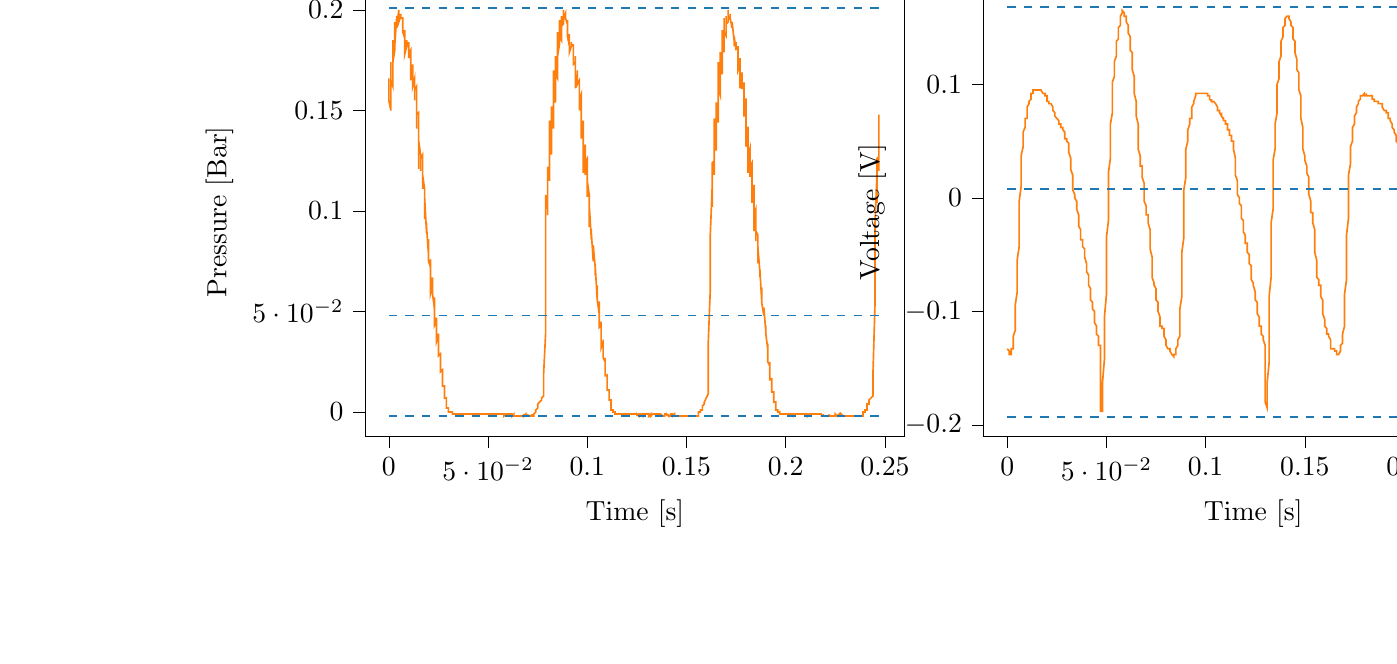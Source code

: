 % This file was created with tikzplotlib v0.10.1.
\begin{tikzpicture}

\definecolor{darkgray176}{RGB}{176,176,176}
\definecolor{darkorange25512714}{RGB}{255,127,14}
\definecolor{steelblue31119180}{RGB}{31,119,180}

\begin{groupplot}[group style={group size=2 by 1}]
\nextgroupplot[
tick align=outside,
tick pos=left,
title={Input Pressure VS Time},
x grid style={darkgray176},
xlabel={Time [s]},
xmin=-0.012, xmax=0.26,
xtick style={color=black},
y grid style={darkgray176},
ylabel={Pressure [Bar]},
ymin=-0.012, ymax=0.211,
ytick style={color=black}
]
\addplot [semithick, darkorange25512714]
table {%
0 0.166
0.0 0.155
0.001 0.15
0.001 0.163
0.001 0.174
0.001 0.165
0.002 0.162
0.002 0.185
0.002 0.179
0.002 0.174
0.003 0.18
0.003 0.194
0.003 0.185
0.003 0.183
0.004 0.197
0.004 0.195
0.004 0.191
0.004 0.192
0.005 0.2
0.005 0.196
0.005 0.194
0.006 0.197
0.006 0.198
0.006 0.196
0.006 0.196
0.007 0.196
0.007 0.196
0.007 0.196
0.007 0.189
0.008 0.186
0.008 0.19
0.008 0.19
0.008 0.178
0.009 0.182
0.009 0.185
0.009 0.183
0.009 0.182
0.01 0.183
0.01 0.184
0.01 0.176
0.01 0.178
0.011 0.18
0.011 0.176
0.011 0.165
0.012 0.17
0.012 0.173
0.012 0.162
0.012 0.162
0.013 0.166
0.013 0.165
0.013 0.155
0.013 0.16
0.014 0.162
0.014 0.146
0.014 0.141
0.014 0.148
0.015 0.149
0.015 0.121
0.015 0.131
0.015 0.135
0.016 0.128
0.016 0.12
0.016 0.126
0.017 0.128
0.017 0.111
0.017 0.114
0.017 0.118
0.018 0.111
0.018 0.096
0.018 0.104
0.018 0.107
0.019 0.089
0.019 0.089
0.019 0.094
0.019 0.092
0.02 0.078
0.02 0.083
0.02 0.086
0.02 0.075
0.021 0.072
0.021 0.076
0.021 0.076
0.021 0.059
0.022 0.063
0.022 0.067
0.022 0.059
0.023 0.051
0.023 0.055
0.023 0.057
0.023 0.043
0.024 0.045
0.024 0.047
0.024 0.043
0.024 0.035
0.025 0.038
0.025 0.039
0.025 0.029
0.025 0.028
0.026 0.029
0.026 0.028
0.026 0.02
0.026 0.02
0.027 0.021
0.027 0.016
0.027 0.013
0.028 0.013
0.028 0.013
0.028 0.008
0.028 0.007
0.029 0.007
0.029 0.005
0.029 0.003
0.029 0.002
0.03 0.002
0.03 0.001
0.03 0.0
0.03 0.0
0.031 0
0.031 0
0.031 -0.0
0.031 -0.0
0.032 -0.0
0.032 -0.001
0.032 -0.001
0.033 -0.001
0.033 -0.001
0.033 -0.001
0.033 -0.001
0.034 -0.001
0.034 -0.001
0.034 -0.001
0.034 -0.001
0.035 -0.001
0.035 -0.001
0.035 -0.001
0.035 -0.001
0.036 -0.001
0.036 -0.001
0.036 -0.001
0.036 -0.001
0.037 -0.001
0.037 -0.001
0.037 -0.001
0.037 -0.001
0.038 -0.001
0.038 -0.001
0.038 -0.001
0.039 -0.001
0.039 -0.001
0.039 -0.001
0.039 -0.001
0.04 -0.001
0.04 -0.001
0.04 -0.001
0.04 -0.001
0.041 -0.001
0.041 -0.001
0.041 -0.001
0.041 -0.001
0.042 -0.001
0.042 -0.001
0.042 -0.001
0.042 -0.001
0.043 -0.001
0.043 -0.001
0.043 -0.001
0.044 -0.001
0.044 -0.001
0.044 -0.001
0.044 -0.001
0.045 -0.001
0.045 -0.001
0.045 -0.001
0.045 -0.001
0.046 -0.001
0.046 -0.001
0.046 -0.001
0.046 -0.001
0.047 -0.001
0.047 -0.001
0.047 -0.001
0.047 -0.001
0.048 -0.001
0.048 -0.001
0.048 -0.001
0.048 -0.001
0.049 -0.001
0.049 -0.001
0.049 -0.001
0.05 -0.001
0.05 -0.001
0.05 -0.001
0.05 -0.001
0.051 -0.001
0.051 -0.001
0.051 -0.001
0.051 -0.001
0.052 -0.001
0.052 -0.001
0.052 -0.001
0.052 -0.001
0.053 -0.001
0.053 -0.001
0.053 -0.001
0.053 -0.001
0.054 -0.001
0.054 -0.001
0.054 -0.001
0.055 -0.001
0.055 -0.001
0.055 -0.001
0.055 -0.001
0.056 -0.001
0.056 -0.001
0.056 -0.001
0.056 -0.001
0.057 -0.001
0.057 -0.001
0.057 -0.001
0.057 -0.001
0.058 -0.001
0.058 -0.001
0.058 -0.001
0.058 -0.002
0.059 -0.001
0.059 -0.001
0.059 -0.001
0.06 -0.001
0.06 -0.001
0.06 -0.001
0.06 -0.001
0.061 -0.001
0.061 -0.001
0.061 -0.001
0.061 -0.001
0.062 -0.001
0.062 -0.001
0.062 -0.001
0.062 -0.002
0.063 -0.001
0.063 -0.001
0.063 -0.002
0.063 -0.002
0.064 -0.002
0.064 -0.002
0.064 -0.002
0.064 -0.002
0.065 -0.002
0.065 -0.002
0.065 -0.002
0.066 -0.002
0.066 -0.002
0.066 -0.002
0.066 -0.002
0.067 -0.002
0.067 -0.002
0.067 -0.002
0.067 -0.002
0.068 -0.002
0.068 -0.002
0.068 -0.001
0.068 -0.002
0.069 -0.001
0.069 -0.002
0.069 -0.001
0.069 -0.002
0.07 -0.002
0.07 -0.001
0.07 -0.002
0.071 -0.002
0.071 -0.002
0.071 -0.002
0.071 -0.002
0.072 -0.002
0.072 -0.001
0.072 -0.002
0.072 -0.002
0.073 -0.002
0.073 -0.001
0.073 -0.001
0.073 -0.001
0.074 0.0
0.074 0.001
0.074 0.001
0.074 0.001
0.075 0.002
0.075 0.003
0.075 0.003
0.075 0.004
0.076 0.005
0.076 0.005
0.076 0.005
0.077 0.006
0.077 0.007
0.077 0.007
0.077 0.007
0.078 0.008
0.078 0.009
0.078 0.009
0.078 0.019
0.079 0.039
0.079 0.059
0.079 0.079
0.079 0.108
0.08 0.101
0.08 0.098
0.08 0.121
0.08 0.122
0.081 0.115
0.081 0.117
0.081 0.145
0.082 0.133
0.082 0.128
0.082 0.146
0.082 0.152
0.083 0.143
0.083 0.141
0.083 0.17
0.083 0.159
0.084 0.154
0.084 0.167
0.084 0.177
0.084 0.168
0.085 0.166
0.085 0.189
0.085 0.182
0.085 0.177
0.086 0.183
0.086 0.195
0.086 0.187
0.087 0.185
0.087 0.197
0.087 0.196
0.087 0.192
0.088 0.193
0.088 0.2
0.088 0.196
0.088 0.195
0.089 0.198
0.089 0.198
0.089 0.197
0.089 0.196
0.09 0.193
0.09 0.194
0.09 0.195
0.09 0.187
0.091 0.182
0.091 0.187
0.091 0.188
0.091 0.179
0.092 0.182
0.092 0.184
0.092 0.183
0.093 0.182
0.093 0.183
0.093 0.183
0.093 0.173
0.094 0.174
0.094 0.177
0.094 0.173
0.094 0.161
0.095 0.168
0.095 0.17
0.095 0.163
0.095 0.163
0.096 0.165
0.096 0.164
0.096 0.15
0.096 0.155
0.097 0.158
0.097 0.141
0.097 0.136
0.098 0.143
0.098 0.145
0.098 0.119
0.098 0.128
0.099 0.133
0.099 0.126
0.099 0.118
0.099 0.124
0.1 0.126
0.1 0.107
0.1 0.111
0.1 0.115
0.101 0.108
0.101 0.092
0.101 0.1
0.101 0.103
0.102 0.087
0.102 0.086
0.102 0.091
0.102 0.09
0.103 0.075
0.103 0.081
0.103 0.083
0.104 0.072
0.104 0.068
0.104 0.073
0.104 0.073
0.105 0.056
0.105 0.06
0.105 0.063
0.105 0.056
0.106 0.049
0.106 0.053
0.106 0.055
0.106 0.042
0.107 0.043
0.107 0.045
0.107 0.041
0.107 0.032
0.108 0.035
0.108 0.036
0.108 0.027
0.109 0.025
0.109 0.027
0.109 0.025
0.109 0.018
0.11 0.018
0.11 0.019
0.11 0.014
0.11 0.011
0.111 0.011
0.111 0.011
0.111 0.006
0.111 0.006
0.112 0.006
0.112 0.004
0.112 0.001
0.112 0.001
0.113 0.001
0.113 0.0
0.113 0
0.114 0
0.114 -0.0
0.114 -0.0
0.114 -0.001
0.115 -0.001
0.115 -0.001
0.115 -0.001
0.115 -0.001
0.116 -0.001
0.116 -0.001
0.116 -0.001
0.116 -0.001
0.117 -0.001
0.117 -0.001
0.117 -0.001
0.117 -0.001
0.118 -0.001
0.118 -0.001
0.118 -0.001
0.118 -0.001
0.119 -0.001
0.119 -0.001
0.119 -0.001
0.12 -0.001
0.12 -0.001
0.12 -0.001
0.12 -0.001
0.121 -0.001
0.121 -0.001
0.121 -0.001
0.121 -0.001
0.122 -0.001
0.122 -0.001
0.122 -0.001
0.122 -0.001
0.123 -0.001
0.123 -0.001
0.123 -0.001
0.123 -0.001
0.124 -0.001
0.124 -0.001
0.124 -0.001
0.125 -0.001
0.125 -0.002
0.125 -0.001
0.125 -0.001
0.126 -0.002
0.126 -0.002
0.126 -0.001
0.126 -0.001
0.127 -0.001
0.127 -0.001
0.127 -0.001
0.127 -0.001
0.128 -0.002
0.128 -0.001
0.128 -0.002
0.128 -0.001
0.129 -0.001
0.129 -0.001
0.129 -0.001
0.129 -0.001
0.13 -0.001
0.13 -0.001
0.13 -0.001
0.131 -0.001
0.131 -0.001
0.131 -0.001
0.131 -0.002
0.132 -0.001
0.132 -0.001
0.132 -0.001
0.132 -0.002
0.133 -0.001
0.133 -0.001
0.133 -0.001
0.133 -0.001
0.134 -0.001
0.134 -0.001
0.134 -0.001
0.134 -0.001
0.135 -0.001
0.135 -0.001
0.135 -0.001
0.136 -0.001
0.136 -0.001
0.136 -0.001
0.136 -0.001
0.137 -0.001
0.137 -0.001
0.137 -0.001
0.137 -0.001
0.138 -0.002
0.138 -0.002
0.138 -0.002
0.138 -0.002
0.139 -0.002
0.139 -0.001
0.139 -0.001
0.139 -0.001
0.14 -0.001
0.14 -0.002
0.14 -0.001
0.141 -0.002
0.141 -0.002
0.141 -0.001
0.141 -0.002
0.142 -0.002
0.142 -0.001
0.142 -0.001
0.142 -0.001
0.143 -0.001
0.143 -0.001
0.143 -0.001
0.143 -0.002
0.144 -0.001
0.144 -0.002
0.144 -0.002
0.144 -0.002
0.145 -0.002
0.145 -0.002
0.145 -0.002
0.145 -0.002
0.146 -0.002
0.146 -0.002
0.146 -0.002
0.147 -0.002
0.147 -0.002
0.147 -0.002
0.147 -0.002
0.148 -0.002
0.148 -0.002
0.148 -0.002
0.148 -0.002
0.149 -0.002
0.149 -0.002
0.149 -0.002
0.149 -0.002
0.15 -0.002
0.15 -0.002
0.15 -0.002
0.15 -0.002
0.151 -0.002
0.151 -0.002
0.151 -0.002
0.152 -0.002
0.152 -0.002
0.152 -0.002
0.152 -0.002
0.153 -0.002
0.153 -0.002
0.153 -0.002
0.153 -0.002
0.154 -0.002
0.154 -0.002
0.154 -0.002
0.154 -0.002
0.155 -0.002
0.155 -0.002
0.155 -0.002
0.155 -0.002
0.156 -0.002
0.156 -0.001
0.156 -0.001
0.156 -0.0
0.157 0.0
0.157 0.001
0.157 0.001
0.158 0.001
0.158 0.003
0.158 0.003
0.158 0.003
0.159 0.004
0.159 0.005
0.159 0.005
0.159 0.005
0.16 0.007
0.16 0.007
0.16 0.007
0.16 0.007
0.161 0.009
0.161 0.01
0.161 0.013
0.161 0.035
0.162 0.061
0.162 0.075
0.162 0.088
0.163 0.113
0.163 0.105
0.163 0.102
0.163 0.124
0.164 0.125
0.164 0.118
0.164 0.119
0.164 0.146
0.165 0.135
0.165 0.13
0.165 0.148
0.165 0.154
0.166 0.146
0.166 0.144
0.166 0.174
0.166 0.162
0.167 0.158
0.167 0.169
0.167 0.179
0.168 0.17
0.168 0.168
0.168 0.19
0.168 0.184
0.169 0.179
0.169 0.184
0.169 0.196
0.169 0.189
0.17 0.187
0.17 0.197
0.17 0.196
0.17 0.193
0.171 0.194
0.171 0.2
0.171 0.196
0.171 0.195
0.172 0.197
0.172 0.198
0.172 0.197
0.172 0.196
0.173 0.191
0.173 0.193
0.173 0.194
0.174 0.185
0.174 0.182
0.174 0.186
0.174 0.187
0.175 0.18
0.175 0.182
0.175 0.184
0.175 0.182
0.176 0.181
0.176 0.182
0.176 0.182
0.176 0.17
0.177 0.173
0.177 0.176
0.177 0.172
0.177 0.161
0.178 0.167
0.178 0.169
0.178 0.161
0.179 0.161
0.179 0.164
0.179 0.162
0.179 0.147
0.18 0.154
0.18 0.156
0.18 0.138
0.18 0.132
0.181 0.14
0.181 0.142
0.181 0.119
0.181 0.127
0.182 0.131
0.182 0.124
0.182 0.117
0.182 0.122
0.183 0.124
0.183 0.104
0.183 0.108
0.184 0.113
0.184 0.106
0.184 0.09
0.184 0.098
0.185 0.101
0.185 0.085
0.185 0.085
0.185 0.09
0.186 0.088
0.186 0.074
0.186 0.079
0.186 0.082
0.187 0.07
0.187 0.067
0.187 0.071
0.187 0.071
0.188 0.054
0.188 0.059
0.188 0.062
0.188 0.054
0.189 0.048
0.189 0.051
0.189 0.052
0.19 0.04
0.19 0.041
0.19 0.043
0.19 0.039
0.191 0.031
0.191 0.033
0.191 0.034
0.191 0.025
0.192 0.023
0.192 0.025
0.192 0.023
0.192 0.016
0.193 0.016
0.193 0.017
0.193 0.013
0.193 0.01
0.194 0.01
0.194 0.009
0.194 0.005
0.195 0.005
0.195 0.005
0.195 0.003
0.195 0.001
0.196 0.001
0.196 0.0
0.196 0.0
0.196 -0.0
0.197 -0.0
0.197 -0.0
0.197 -0.0
0.197 -0.001
0.198 -0.001
0.198 -0.001
0.198 -0.001
0.198 -0.001
0.199 -0.001
0.199 -0.001
0.199 -0.001
0.199 -0.001
0.2 -0.001
0.2 -0.001
0.2 -0.001
0.201 -0.001
0.201 -0.001
0.201 -0.001
0.201 -0.001
0.202 -0.001
0.202 -0.001
0.202 -0.001
0.202 -0.001
0.203 -0.001
0.203 -0.001
0.203 -0.001
0.203 -0.001
0.204 -0.001
0.204 -0.001
0.204 -0.001
0.204 -0.002
0.205 -0.001
0.205 -0.001
0.205 -0.001
0.206 -0.001
0.206 -0.001
0.206 -0.001
0.206 -0.001
0.207 -0.001
0.207 -0.001
0.207 -0.001
0.207 -0.001
0.208 -0.001
0.208 -0.001
0.208 -0.001
0.208 -0.001
0.209 -0.001
0.209 -0.001
0.209 -0.001
0.209 -0.001
0.21 -0.001
0.21 -0.001
0.21 -0.001
0.211 -0.001
0.211 -0.002
0.211 -0.001
0.211 -0.002
0.212 -0.001
0.212 -0.001
0.212 -0.001
0.212 -0.001
0.213 -0.001
0.213 -0.001
0.213 -0.001
0.213 -0.001
0.214 -0.001
0.214 -0.001
0.214 -0.001
0.214 -0.001
0.215 -0.001
0.215 -0.001
0.215 -0.001
0.215 -0.001
0.216 -0.001
0.216 -0.001
0.216 -0.001
0.217 -0.001
0.217 -0.001
0.217 -0.001
0.217 -0.001
0.218 -0.001
0.218 -0.002
0.218 -0.001
0.218 -0.002
0.219 -0.002
0.219 -0.001
0.219 -0.001
0.219 -0.002
0.22 -0.002
0.22 -0.002
0.22 -0.002
0.22 -0.002
0.221 -0.002
0.221 -0.002
0.221 -0.002
0.222 -0.002
0.222 -0.002
0.222 -0.001
0.222 -0.002
0.223 -0.002
0.223 -0.002
0.223 -0.002
0.223 -0.002
0.224 -0.002
0.224 -0.002
0.224 -0.002
0.224 -0.002
0.225 -0.002
0.225 -0.002
0.225 -0.002
0.225 -0.001
0.226 -0.002
0.226 -0.002
0.226 -0.002
0.226 -0.002
0.227 -0.001
0.227 -0.002
0.227 -0.002
0.228 -0.002
0.228 -0.002
0.228 -0.002
0.228 -0.001
0.229 -0.002
0.229 -0.002
0.229 -0.002
0.229 -0.002
0.23 -0.002
0.23 -0.002
0.23 -0.002
0.23 -0.002
0.231 -0.002
0.231 -0.002
0.231 -0.002
0.231 -0.002
0.232 -0.002
0.232 -0.002
0.232 -0.002
0.233 -0.002
0.233 -0.002
0.233 -0.002
0.233 -0.002
0.234 -0.002
0.234 -0.002
0.234 -0.002
0.234 -0.002
0.235 -0.002
0.235 -0.002
0.235 -0.002
0.235 -0.002
0.236 -0.002
0.236 -0.002
0.236 -0.002
0.236 -0.002
0.237 -0.002
0.237 -0.002
0.237 -0.002
0.238 -0.002
0.238 -0.002
0.238 -0.002
0.238 -0.002
0.239 -0.002
0.239 -0.002
0.239 -0.0
0.239 -0.0
0.24 -0.0
0.24 0.001
0.24 0.001
0.24 0.001
0.241 0.001
0.241 0.003
0.241 0.004
0.241 0.004
0.242 0.004
0.242 0.005
0.242 0.006
0.242 0.006
0.243 0.007
0.243 0.007
0.243 0.007
0.244 0.008
0.244 0.01
0.244 0.012
0.244 0.019
0.245 0.053
0.245 0.075
0.245 0.082
0.245 0.093
0.246 0.118
0.246 0.108
0.246 0.104
0.246 0.126
0.247 0.127
0.247 0.12
0.247 0.122
0.247 0.148
};
\addplot [semithick, steelblue31119180, dashed]
table {%
0 0.201
0.248 0.201
};
\addplot [semithick, steelblue31119180, dashed]
table {%
0 0.048
0.248 0.048
};
\addplot [semithick, steelblue31119180, dashed]
table {%
0 -0.002
0.248 -0.002
};

\nextgroupplot[
tick align=outside,
tick pos=left,
title={Piezo output Voltage VS Time},
x grid style={darkgray176},
xlabel={Time [s]},
xmin=-0.012, xmax=0.26,
xtick style={color=black},
y grid style={darkgray176},
ylabel={Voltage [V]},
ymin=-0.21, ymax=0.185,
ytick style={color=black}
]
\addplot [semithick, darkorange25512714]
table {%
0 -0.133
0.0 -0.133
0.001 -0.135
0.001 -0.135
0.001 -0.138
0.001 -0.138
0.002 -0.138
0.002 -0.135
0.002 -0.135
0.002 -0.133
0.003 -0.133
0.003 -0.13
0.003 -0.128
0.003 -0.122
0.004 -0.117
0.004 -0.113
0.004 -0.105
0.004 -0.095
0.005 -0.083
0.005 -0.07
0.005 -0.055
0.006 -0.043
0.006 -0.028
0.006 -0.015
0.006 -0.003
0.007 0.01
0.007 0.02
0.007 0.03
0.007 0.037
0.008 0.045
0.008 0.05
0.008 0.055
0.008 0.058
0.009 0.062
0.009 0.065
0.009 0.068
0.009 0.07
0.01 0.07
0.01 0.075
0.01 0.077
0.01 0.08
0.011 0.083
0.011 0.085
0.011 0.085
0.012 0.087
0.012 0.087
0.012 0.09
0.012 0.092
0.013 0.092
0.013 0.092
0.013 0.092
0.013 0.095
0.014 0.095
0.014 0.095
0.014 0.095
0.014 0.095
0.015 0.095
0.015 0.095
0.015 0.095
0.015 0.095
0.016 0.095
0.016 0.095
0.016 0.095
0.017 0.095
0.017 0.095
0.017 0.095
0.017 0.095
0.018 0.092
0.018 0.092
0.018 0.092
0.018 0.092
0.019 0.092
0.019 0.092
0.019 0.09
0.019 0.09
0.02 0.09
0.02 0.087
0.02 0.087
0.02 0.085
0.021 0.085
0.021 0.085
0.021 0.085
0.021 0.083
0.022 0.083
0.022 0.083
0.022 0.083
0.023 0.08
0.023 0.08
0.023 0.077
0.023 0.077
0.024 0.075
0.024 0.075
0.024 0.075
0.024 0.072
0.025 0.07
0.025 0.07
0.025 0.07
0.025 0.07
0.026 0.068
0.026 0.068
0.026 0.068
0.026 0.065
0.027 0.065
0.027 0.062
0.027 0.062
0.028 0.062
0.028 0.06
0.028 0.06
0.028 0.06
0.029 0.058
0.029 0.058
0.029 0.055
0.029 0.052
0.03 0.052
0.03 0.052
0.03 0.05
0.03 0.05
0.031 0.048
0.031 0.045
0.031 0.043
0.031 0.04
0.032 0.035
0.032 0.033
0.032 0.025
0.033 0.02
0.033 0.015
0.033 0.01
0.033 0.007
0.034 0.003
0.034 0.003
0.034 0
0.034 0
0.035 -0.003
0.035 -0.005
0.035 -0.007
0.035 -0.01
0.036 -0.015
0.036 -0.018
0.036 -0.02
0.036 -0.025
0.037 -0.028
0.037 -0.03
0.037 -0.035
0.037 -0.037
0.038 -0.037
0.038 -0.04
0.038 -0.043
0.039 -0.045
0.039 -0.048
0.039 -0.05
0.039 -0.052
0.04 -0.058
0.04 -0.06
0.04 -0.062
0.04 -0.065
0.041 -0.068
0.041 -0.072
0.041 -0.075
0.041 -0.077
0.042 -0.08
0.042 -0.083
0.042 -0.085
0.042 -0.09
0.043 -0.092
0.043 -0.095
0.043 -0.098
0.044 -0.1
0.044 -0.105
0.044 -0.107
0.044 -0.11
0.045 -0.113
0.045 -0.115
0.045 -0.117
0.045 -0.12
0.046 -0.122
0.046 -0.125
0.046 -0.125
0.046 -0.13
0.047 -0.13
0.047 -0.135
0.047 -0.16
0.047 -0.188
0.048 -0.188
0.048 -0.182
0.048 -0.177
0.048 -0.163
0.049 -0.142
0.049 -0.125
0.049 -0.105
0.05 -0.085
0.05 -0.068
0.05 -0.05
0.05 -0.035
0.051 -0.02
0.051 -0.005
0.051 0.01
0.051 0.022
0.052 0.035
0.052 0.045
0.052 0.058
0.052 0.065
0.053 0.075
0.053 0.085
0.053 0.092
0.053 0.102
0.054 0.107
0.054 0.115
0.054 0.12
0.055 0.125
0.055 0.13
0.055 0.133
0.055 0.138
0.056 0.14
0.056 0.145
0.056 0.147
0.056 0.15
0.057 0.152
0.057 0.155
0.057 0.16
0.057 0.16
0.058 0.163
0.058 0.163
0.058 0.163
0.058 0.165
0.059 0.163
0.059 0.163
0.059 0.16
0.06 0.16
0.06 0.16
0.06 0.158
0.06 0.155
0.061 0.152
0.061 0.152
0.061 0.147
0.061 0.145
0.062 0.142
0.062 0.138
0.062 0.135
0.062 0.13
0.063 0.128
0.063 0.122
0.063 0.117
0.063 0.113
0.064 0.107
0.064 0.102
0.064 0.098
0.064 0.092
0.065 0.085
0.065 0.08
0.065 0.072
0.066 0.065
0.066 0.058
0.066 0.05
0.066 0.043
0.067 0.037
0.067 0.033
0.067 0.03
0.067 0.028
0.068 0.028
0.068 0.025
0.068 0.02
0.068 0.018
0.069 0.013
0.069 0.007
0.069 0.003
0.069 -0.003
0.07 -0.007
0.07 -0.013
0.07 -0.015
0.071 -0.015
0.071 -0.015
0.071 -0.02
0.071 -0.022
0.072 -0.028
0.072 -0.03
0.072 -0.037
0.072 -0.045
0.073 -0.052
0.073 -0.06
0.073 -0.065
0.073 -0.07
0.074 -0.075
0.074 -0.075
0.074 -0.075
0.074 -0.077
0.075 -0.08
0.075 -0.083
0.075 -0.085
0.075 -0.09
0.076 -0.092
0.076 -0.098
0.076 -0.1
0.077 -0.105
0.077 -0.107
0.077 -0.11
0.077 -0.113
0.078 -0.113
0.078 -0.113
0.078 -0.115
0.078 -0.115
0.079 -0.115
0.079 -0.117
0.079 -0.122
0.079 -0.122
0.08 -0.125
0.08 -0.128
0.08 -0.13
0.08 -0.13
0.081 -0.133
0.081 -0.133
0.081 -0.133
0.082 -0.133
0.082 -0.133
0.082 -0.135
0.082 -0.135
0.083 -0.138
0.083 -0.138
0.083 -0.138
0.083 -0.138
0.084 -0.14
0.084 -0.14
0.084 -0.14
0.084 -0.138
0.085 -0.138
0.085 -0.138
0.085 -0.135
0.085 -0.133
0.086 -0.13
0.086 -0.13
0.086 -0.125
0.087 -0.122
0.087 -0.115
0.087 -0.107
0.087 -0.098
0.088 -0.087
0.088 -0.072
0.088 -0.06
0.088 -0.048
0.089 -0.035
0.089 -0.02
0.089 -0.007
0.089 0.007
0.09 0.018
0.09 0.03
0.09 0.037
0.09 0.043
0.091 0.05
0.091 0.052
0.091 0.058
0.091 0.06
0.092 0.065
0.092 0.068
0.092 0.07
0.093 0.07
0.093 0.075
0.093 0.077
0.093 0.08
0.094 0.083
0.094 0.085
0.094 0.085
0.094 0.085
0.095 0.09
0.095 0.09
0.095 0.09
0.095 0.092
0.096 0.092
0.096 0.092
0.096 0.092
0.096 0.092
0.097 0.092
0.097 0.092
0.097 0.092
0.098 0.092
0.098 0.092
0.098 0.092
0.098 0.092
0.099 0.092
0.099 0.092
0.099 0.092
0.099 0.092
0.1 0.092
0.1 0.092
0.1 0.092
0.1 0.092
0.101 0.092
0.101 0.092
0.101 0.09
0.101 0.09
0.102 0.09
0.102 0.087
0.102 0.087
0.102 0.087
0.103 0.085
0.103 0.087
0.103 0.085
0.104 0.085
0.104 0.085
0.104 0.085
0.104 0.085
0.105 0.083
0.105 0.083
0.105 0.083
0.105 0.083
0.106 0.08
0.106 0.077
0.106 0.077
0.106 0.077
0.107 0.077
0.107 0.075
0.107 0.075
0.107 0.075
0.108 0.072
0.108 0.075
0.108 0.072
0.109 0.07
0.109 0.07
0.109 0.07
0.109 0.068
0.11 0.068
0.11 0.068
0.11 0.068
0.11 0.065
0.111 0.065
0.111 0.062
0.111 0.06
0.111 0.06
0.112 0.06
0.112 0.06
0.112 0.058
0.112 0.055
0.113 0.055
0.113 0.052
0.113 0.05
0.114 0.05
0.114 0.045
0.114 0.043
0.114 0.043
0.115 0.035
0.115 0.03
0.115 0.025
0.115 0.02
0.116 0.015
0.116 0.013
0.116 0.007
0.116 0.003
0.117 0
0.117 0
0.117 -0.005
0.117 -0.005
0.118 -0.007
0.118 -0.01
0.118 -0.015
0.118 -0.018
0.119 -0.02
0.119 -0.025
0.119 -0.03
0.12 -0.033
0.12 -0.035
0.12 -0.037
0.12 -0.04
0.121 -0.04
0.121 -0.043
0.121 -0.045
0.121 -0.048
0.122 -0.05
0.122 -0.055
0.122 -0.058
0.122 -0.058
0.123 -0.06
0.123 -0.065
0.123 -0.068
0.123 -0.072
0.124 -0.075
0.124 -0.075
0.124 -0.077
0.125 -0.083
0.125 -0.083
0.125 -0.085
0.125 -0.09
0.126 -0.092
0.126 -0.092
0.126 -0.098
0.126 -0.102
0.127 -0.105
0.127 -0.107
0.127 -0.11
0.127 -0.113
0.128 -0.113
0.128 -0.115
0.128 -0.117
0.128 -0.12
0.129 -0.122
0.129 -0.122
0.129 -0.125
0.129 -0.125
0.13 -0.13
0.13 -0.145
0.13 -0.18
0.131 -0.185
0.131 -0.18
0.131 -0.175
0.131 -0.163
0.132 -0.145
0.132 -0.125
0.132 -0.107
0.132 -0.087
0.133 -0.07
0.133 -0.052
0.133 -0.037
0.133 -0.022
0.134 -0.01
0.134 0.005
0.134 0.018
0.134 0.033
0.135 0.043
0.135 0.055
0.135 0.065
0.136 0.075
0.136 0.085
0.136 0.09
0.136 0.1
0.137 0.105
0.137 0.11
0.137 0.117
0.137 0.12
0.138 0.125
0.138 0.13
0.138 0.135
0.138 0.138
0.139 0.142
0.139 0.145
0.139 0.147
0.139 0.15
0.14 0.152
0.14 0.155
0.14 0.158
0.141 0.16
0.141 0.16
0.141 0.16
0.141 0.16
0.142 0.16
0.142 0.16
0.142 0.16
0.142 0.158
0.143 0.155
0.143 0.155
0.143 0.152
0.143 0.152
0.144 0.15
0.144 0.147
0.144 0.145
0.144 0.14
0.145 0.138
0.145 0.135
0.145 0.13
0.145 0.128
0.146 0.122
0.146 0.117
0.146 0.113
0.147 0.11
0.147 0.105
0.147 0.1
0.147 0.095
0.148 0.09
0.148 0.085
0.148 0.077
0.148 0.07
0.149 0.062
0.149 0.055
0.149 0.048
0.149 0.043
0.15 0.037
0.15 0.035
0.15 0.033
0.15 0.033
0.151 0.028
0.151 0.028
0.151 0.022
0.152 0.018
0.152 0.013
0.152 0.01
0.152 0.003
0.153 -0.003
0.153 -0.005
0.153 -0.01
0.153 -0.013
0.154 -0.013
0.154 -0.015
0.154 -0.018
0.154 -0.022
0.155 -0.028
0.155 -0.033
0.155 -0.04
0.155 -0.048
0.156 -0.055
0.156 -0.062
0.156 -0.068
0.156 -0.07
0.157 -0.072
0.157 -0.075
0.157 -0.077
0.158 -0.077
0.158 -0.083
0.158 -0.083
0.158 -0.087
0.159 -0.09
0.159 -0.095
0.159 -0.1
0.159 -0.102
0.16 -0.107
0.16 -0.11
0.16 -0.113
0.16 -0.113
0.161 -0.115
0.161 -0.115
0.161 -0.117
0.161 -0.12
0.162 -0.12
0.162 -0.122
0.162 -0.122
0.163 -0.125
0.163 -0.128
0.163 -0.13
0.163 -0.133
0.164 -0.133
0.164 -0.133
0.164 -0.133
0.164 -0.133
0.165 -0.133
0.165 -0.133
0.165 -0.133
0.165 -0.135
0.166 -0.135
0.166 -0.135
0.166 -0.138
0.166 -0.138
0.167 -0.138
0.167 -0.138
0.167 -0.138
0.168 -0.135
0.168 -0.133
0.168 -0.133
0.168 -0.13
0.169 -0.128
0.169 -0.125
0.169 -0.122
0.169 -0.12
0.17 -0.113
0.17 -0.107
0.17 -0.098
0.17 -0.085
0.171 -0.072
0.171 -0.06
0.171 -0.045
0.171 -0.033
0.172 -0.018
0.172 -0.005
0.172 0.007
0.172 0.02
0.173 0.03
0.173 0.037
0.173 0.045
0.174 0.05
0.174 0.055
0.174 0.06
0.174 0.062
0.175 0.065
0.175 0.068
0.175 0.07
0.175 0.072
0.176 0.075
0.176 0.077
0.176 0.077
0.176 0.08
0.177 0.083
0.177 0.085
0.177 0.085
0.177 0.085
0.178 0.087
0.178 0.087
0.178 0.09
0.179 0.09
0.179 0.09
0.179 0.09
0.179 0.09
0.18 0.092
0.18 0.092
0.18 0.092
0.18 0.09
0.181 0.09
0.181 0.092
0.181 0.09
0.181 0.09
0.182 0.09
0.182 0.09
0.182 0.09
0.182 0.09
0.183 0.09
0.183 0.09
0.183 0.09
0.184 0.09
0.184 0.09
0.184 0.09
0.184 0.087
0.185 0.087
0.185 0.085
0.185 0.087
0.185 0.085
0.186 0.085
0.186 0.085
0.186 0.085
0.186 0.085
0.187 0.085
0.187 0.083
0.187 0.083
0.187 0.083
0.188 0.083
0.188 0.083
0.188 0.083
0.188 0.083
0.189 0.083
0.189 0.083
0.189 0.08
0.19 0.077
0.19 0.077
0.19 0.077
0.19 0.077
0.191 0.077
0.191 0.075
0.191 0.075
0.191 0.075
0.192 0.075
0.192 0.072
0.192 0.07
0.192 0.07
0.193 0.07
0.193 0.07
0.193 0.068
0.193 0.068
0.194 0.065
0.194 0.062
0.194 0.062
0.195 0.06
0.195 0.06
0.195 0.06
0.195 0.058
0.196 0.055
0.196 0.052
0.196 0.05
0.196 0.05
0.197 0.048
0.197 0.045
0.197 0.043
0.197 0.037
0.198 0.03
0.198 0.025
0.198 0.02
0.198 0.013
0.199 0.01
0.199 0.005
0.199 0.003
0.199 0
0.2 -0.003
0.2 -0.005
0.2 -0.007
0.201 -0.01
0.201 -0.013
0.201 -0.015
0.201 -0.02
0.202 -0.022
0.202 -0.028
0.202 -0.03
0.202 -0.033
0.203 -0.037
0.203 -0.04
0.203 -0.04
0.203 -0.043
0.204 -0.045
0.204 -0.048
0.204 -0.05
0.204 -0.05
0.205 -0.052
0.205 -0.055
0.205 -0.06
0.206 -0.062
0.206 -0.065
0.206 -0.068
0.206 -0.07
0.207 -0.072
0.207 -0.075
0.207 -0.077
0.207 -0.08
0.208 -0.083
0.208 -0.083
0.208 -0.085
0.208 -0.09
0.209 -0.092
0.209 -0.092
0.209 -0.098
0.209 -0.1
0.21 -0.102
0.21 -0.105
0.21 -0.107
0.211 -0.113
0.211 -0.113
0.211 -0.115
0.211 -0.115
0.212 -0.117
0.212 -0.12
0.212 -0.122
0.212 -0.125
0.213 -0.13
0.213 -0.145
0.213 -0.177
0.213 -0.182
0.214 -0.18
0.214 -0.172
0.214 -0.16
0.214 -0.14
0.215 -0.122
0.215 -0.102
0.215 -0.085
0.215 -0.068
0.216 -0.05
0.216 -0.035
0.216 -0.022
0.217 -0.007
0.217 0.005
0.217 0.018
0.217 0.033
0.218 0.043
0.218 0.055
0.218 0.065
0.218 0.075
0.219 0.083
0.219 0.092
0.219 0.1
0.219 0.105
0.22 0.11
0.22 0.115
0.22 0.12
0.22 0.122
0.221 0.13
0.221 0.135
0.221 0.138
0.222 0.142
0.222 0.145
0.222 0.147
0.222 0.15
0.223 0.152
0.223 0.152
0.223 0.155
0.223 0.158
0.224 0.158
0.224 0.16
0.224 0.16
0.224 0.16
0.225 0.16
0.225 0.16
0.225 0.158
0.225 0.158
0.226 0.158
0.226 0.155
0.226 0.152
0.226 0.152
0.227 0.147
0.227 0.145
0.227 0.145
0.228 0.14
0.228 0.135
0.228 0.133
0.228 0.128
0.229 0.125
0.229 0.12
0.229 0.115
0.229 0.113
0.23 0.107
0.23 0.102
0.23 0.098
0.23 0.092
0.231 0.085
0.231 0.08
0.231 0.07
0.231 0.062
0.232 0.055
0.232 0.05
0.232 0.045
0.233 0.04
0.233 0.037
0.233 0.035
0.233 0.033
0.234 0.03
0.234 0.028
0.234 0.025
0.234 0.018
0.235 0.013
0.235 0.007
0.235 0.003
0.235 -0.003
0.236 -0.007
0.236 -0.01
0.236 -0.013
0.236 -0.013
0.237 -0.015
0.237 -0.02
0.237 -0.022
0.238 -0.03
0.238 -0.035
0.238 -0.043
0.238 -0.052
0.239 -0.06
0.239 -0.065
0.239 -0.072
0.239 -0.075
0.24 -0.077
0.24 -0.08
0.24 -0.083
0.24 -0.083
0.241 -0.085
0.241 -0.087
0.241 -0.092
0.241 -0.098
0.242 -0.1
0.242 -0.105
0.242 -0.11
0.242 -0.113
0.243 -0.113
0.243 -0.115
0.243 -0.115
0.244 -0.115
0.244 -0.117
0.244 -0.117
0.244 -0.12
0.245 -0.12
0.245 -0.122
0.245 -0.122
0.245 -0.125
0.246 -0.128
0.246 -0.13
0.246 -0.13
0.246 -0.133
0.247 -0.13
0.247 -0.13
0.247 -0.133
0.247 -0.133
};
\addplot [semithick, steelblue31119180, dashed]
table {%
0 0.168
0.248 0.168
};
\addplot [semithick, steelblue31119180, dashed]
table {%
0 0.008
0.248 0.008
};
\addplot [semithick, steelblue31119180, dashed]
table {%
0 -0.193
0.248 -0.193
};
\end{groupplot}

\end{tikzpicture}
